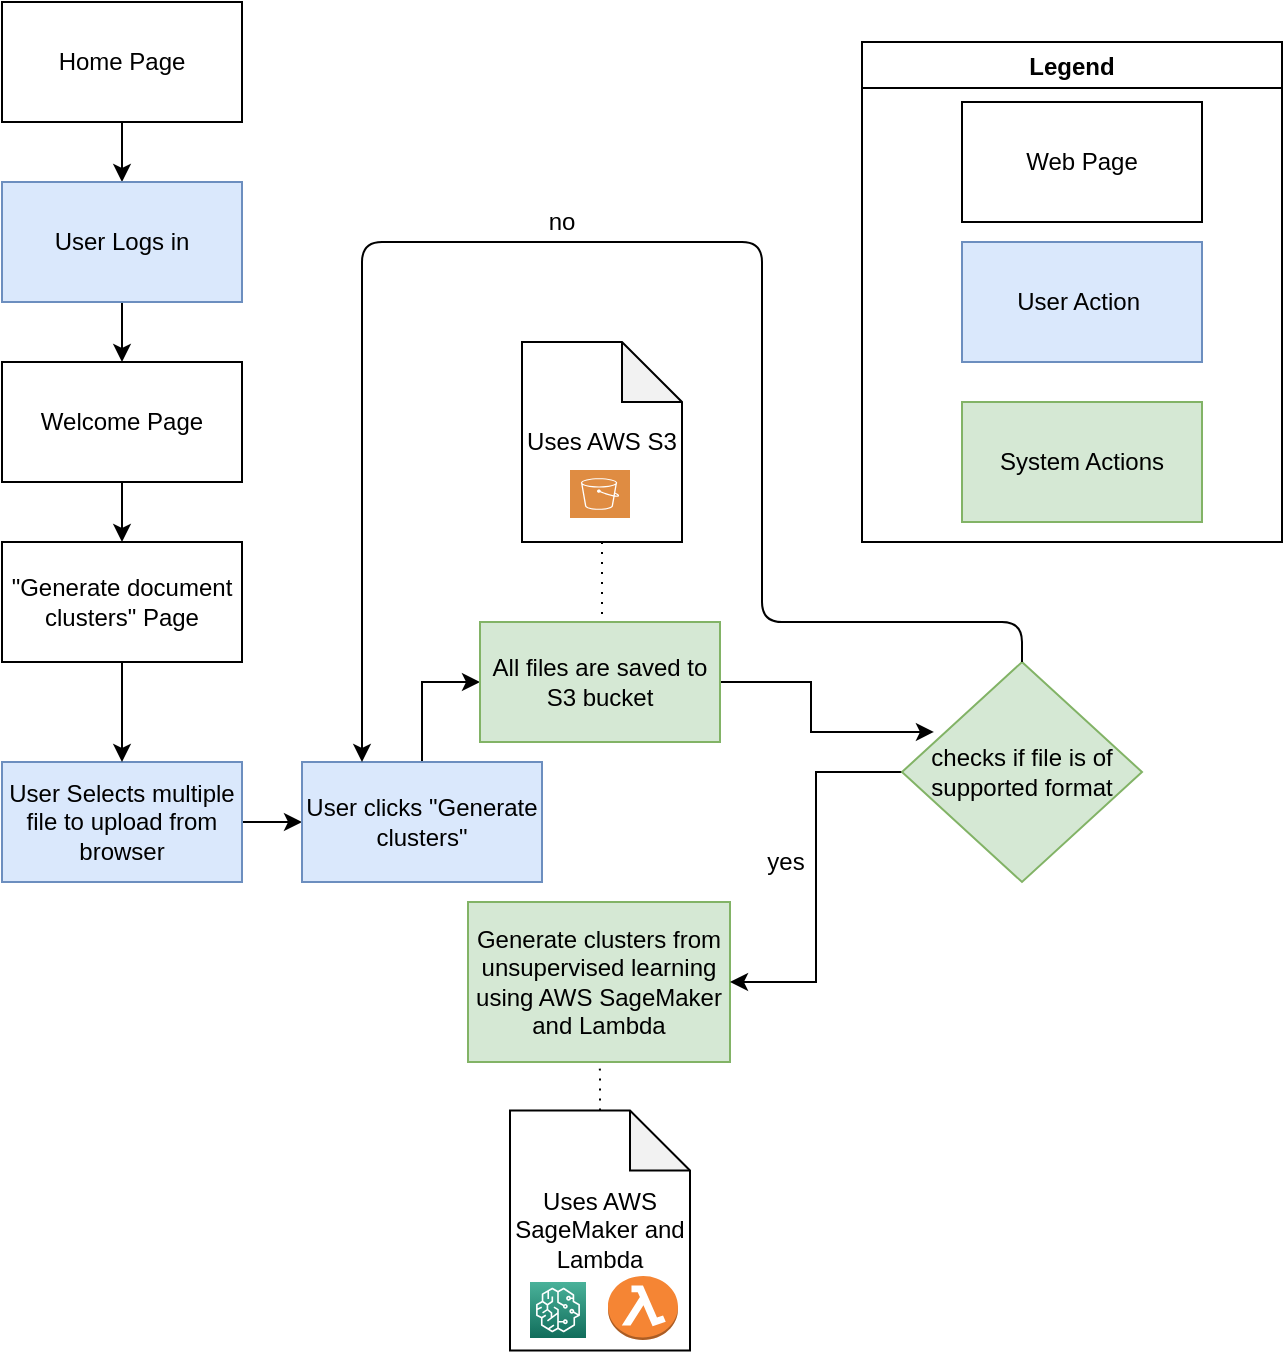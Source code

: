 <mxfile version="13.3.9" type="device"><diagram id="-uY8ORCGU5NZoAsgqFBR" name="Page-1"><mxGraphModel dx="868" dy="520" grid="1" gridSize="10" guides="1" tooltips="1" connect="1" arrows="1" fold="1" page="1" pageScale="1" pageWidth="850" pageHeight="1100" math="0" shadow="0"><root><mxCell id="0"/><mxCell id="1" parent="0"/><mxCell id="UImqx5HM29libAQ-otXr-9" value="" style="edgeStyle=orthogonalEdgeStyle;rounded=0;orthogonalLoop=1;jettySize=auto;html=1;" parent="1" source="UImqx5HM29libAQ-otXr-1" target="UImqx5HM29libAQ-otXr-2" edge="1"><mxGeometry relative="1" as="geometry"/></mxCell><mxCell id="UImqx5HM29libAQ-otXr-1" value="Home Page" style="rounded=0;whiteSpace=wrap;html=1;" parent="1" vertex="1"><mxGeometry x="120" y="20" width="120" height="60" as="geometry"/></mxCell><mxCell id="UImqx5HM29libAQ-otXr-10" value="" style="edgeStyle=orthogonalEdgeStyle;rounded=0;orthogonalLoop=1;jettySize=auto;html=1;" parent="1" source="UImqx5HM29libAQ-otXr-2" target="UImqx5HM29libAQ-otXr-3" edge="1"><mxGeometry relative="1" as="geometry"/></mxCell><mxCell id="UImqx5HM29libAQ-otXr-2" value="User Logs in" style="rounded=0;whiteSpace=wrap;html=1;fillColor=#dae8fc;strokeColor=#6c8ebf;" parent="1" vertex="1"><mxGeometry x="120" y="110" width="120" height="60" as="geometry"/></mxCell><mxCell id="UImqx5HM29libAQ-otXr-67" value="" style="edgeStyle=orthogonalEdgeStyle;rounded=0;orthogonalLoop=1;jettySize=auto;html=1;endArrow=classic;endFill=1;" parent="1" source="UImqx5HM29libAQ-otXr-3" target="UImqx5HM29libAQ-otXr-66" edge="1"><mxGeometry relative="1" as="geometry"/></mxCell><mxCell id="UImqx5HM29libAQ-otXr-3" value="Welcome Page" style="rounded=0;whiteSpace=wrap;html=1;" parent="1" vertex="1"><mxGeometry x="120" y="200" width="120" height="60" as="geometry"/></mxCell><mxCell id="UImqx5HM29libAQ-otXr-12" value="" style="edgeStyle=orthogonalEdgeStyle;rounded=0;orthogonalLoop=1;jettySize=auto;html=1;" parent="1" source="UImqx5HM29libAQ-otXr-5" target="UImqx5HM29libAQ-otXr-6" edge="1"><mxGeometry relative="1" as="geometry"/></mxCell><mxCell id="UImqx5HM29libAQ-otXr-5" value="User Selects multiple file to upload from browser" style="rounded=0;whiteSpace=wrap;html=1;fillColor=#dae8fc;strokeColor=#6c8ebf;" parent="1" vertex="1"><mxGeometry x="120" y="400" width="120" height="60" as="geometry"/></mxCell><mxCell id="UImqx5HM29libAQ-otXr-16" style="edgeStyle=orthogonalEdgeStyle;rounded=0;orthogonalLoop=1;jettySize=auto;html=1;entryX=0;entryY=0.5;entryDx=0;entryDy=0;" parent="1" source="UImqx5HM29libAQ-otXr-6" target="UImqx5HM29libAQ-otXr-8" edge="1"><mxGeometry relative="1" as="geometry"><Array as="points"><mxPoint x="330" y="360"/></Array></mxGeometry></mxCell><mxCell id="UImqx5HM29libAQ-otXr-6" value="User clicks &quot;Generate clusters&quot;" style="rounded=0;whiteSpace=wrap;html=1;fillColor=#dae8fc;strokeColor=#6c8ebf;" parent="1" vertex="1"><mxGeometry x="270" y="400" width="120" height="60" as="geometry"/></mxCell><mxCell id="UImqx5HM29libAQ-otXr-7" value="Generate clusters from unsupervised learning using AWS SageMaker and Lambda" style="rounded=0;whiteSpace=wrap;html=1;fillColor=#d5e8d4;strokeColor=#82b366;" parent="1" vertex="1"><mxGeometry x="353" y="470" width="131" height="80" as="geometry"/></mxCell><mxCell id="qkZMhDLY6OkEnvGHbZc0-4" style="edgeStyle=orthogonalEdgeStyle;rounded=0;orthogonalLoop=1;jettySize=auto;html=1;entryX=0.133;entryY=0.318;entryDx=0;entryDy=0;entryPerimeter=0;endArrow=classic;endFill=1;" edge="1" parent="1" source="UImqx5HM29libAQ-otXr-8" target="UImqx5HM29libAQ-otXr-40"><mxGeometry relative="1" as="geometry"/></mxCell><mxCell id="UImqx5HM29libAQ-otXr-8" value="All files are saved to S3 bucket" style="rounded=0;whiteSpace=wrap;html=1;fillColor=#d5e8d4;strokeColor=#82b366;" parent="1" vertex="1"><mxGeometry x="359" y="330" width="120" height="60" as="geometry"/></mxCell><mxCell id="UImqx5HM29libAQ-otXr-29" value="" style="edgeStyle=orthogonalEdgeStyle;rounded=0;orthogonalLoop=1;jettySize=auto;html=1;dashed=1;dashPattern=1 4;endArrow=none;endFill=0;" parent="1" source="UImqx5HM29libAQ-otXr-26" target="UImqx5HM29libAQ-otXr-8" edge="1"><mxGeometry relative="1" as="geometry"><Array as="points"><mxPoint x="419" y="290"/><mxPoint x="419" y="290"/></Array></mxGeometry></mxCell><mxCell id="UImqx5HM29libAQ-otXr-26" value="Uses AWS S3" style="shape=note;whiteSpace=wrap;html=1;backgroundOutline=1;darkOpacity=0.05;" parent="1" vertex="1"><mxGeometry x="380" y="190" width="80" height="100" as="geometry"/></mxCell><mxCell id="UImqx5HM29libAQ-otXr-30" value="" style="pointerEvents=1;shadow=0;dashed=0;html=1;strokeColor=none;fillColor=#DF8C42;labelPosition=center;verticalLabelPosition=bottom;verticalAlign=top;align=center;outlineConnect=0;shape=mxgraph.veeam2.aws_s3;" parent="1" vertex="1"><mxGeometry x="404" y="254" width="30" height="24" as="geometry"/></mxCell><mxCell id="UImqx5HM29libAQ-otXr-34" value="" style="edgeStyle=orthogonalEdgeStyle;rounded=0;orthogonalLoop=1;jettySize=auto;html=1;dashed=1;dashPattern=1 4;endArrow=none;endFill=0;" parent="1" source="UImqx5HM29libAQ-otXr-31" target="UImqx5HM29libAQ-otXr-7" edge="1"><mxGeometry relative="1" as="geometry"/></mxCell><mxCell id="UImqx5HM29libAQ-otXr-31" value="Uses AWS SageMaker and Lambda" style="shape=note;whiteSpace=wrap;html=1;backgroundOutline=1;darkOpacity=0.05;" parent="1" vertex="1"><mxGeometry x="374" y="574.25" width="90" height="120" as="geometry"/></mxCell><mxCell id="UImqx5HM29libAQ-otXr-35" value="" style="group" parent="1" vertex="1" connectable="0"><mxGeometry x="550" y="40" width="210" height="250" as="geometry"/></mxCell><mxCell id="UImqx5HM29libAQ-otXr-36" value="System Actions" style="rounded=0;whiteSpace=wrap;html=1;fillColor=#d5e8d4;strokeColor=#82b366;" parent="UImqx5HM29libAQ-otXr-35" vertex="1"><mxGeometry x="50" y="180" width="120" height="60" as="geometry"/></mxCell><mxCell id="UImqx5HM29libAQ-otXr-37" value="User Action&amp;nbsp;" style="rounded=0;whiteSpace=wrap;html=1;fillColor=#dae8fc;strokeColor=#6c8ebf;" parent="UImqx5HM29libAQ-otXr-35" vertex="1"><mxGeometry x="50" y="100" width="120" height="60" as="geometry"/></mxCell><mxCell id="UImqx5HM29libAQ-otXr-38" value="Web Page" style="rounded=0;whiteSpace=wrap;html=1;" parent="UImqx5HM29libAQ-otXr-35" vertex="1"><mxGeometry x="50" y="30" width="120" height="60" as="geometry"/></mxCell><mxCell id="UImqx5HM29libAQ-otXr-39" value="Legend" style="swimlane;" parent="UImqx5HM29libAQ-otXr-35" vertex="1"><mxGeometry width="210" height="250" as="geometry"><mxRectangle width="80" height="23" as="alternateBounds"/></mxGeometry></mxCell><mxCell id="qkZMhDLY6OkEnvGHbZc0-2" style="edgeStyle=orthogonalEdgeStyle;rounded=0;orthogonalLoop=1;jettySize=auto;html=1;entryX=1;entryY=0.5;entryDx=0;entryDy=0;endArrow=classic;endFill=1;" edge="1" parent="1" source="UImqx5HM29libAQ-otXr-40" target="UImqx5HM29libAQ-otXr-7"><mxGeometry relative="1" as="geometry"/></mxCell><mxCell id="UImqx5HM29libAQ-otXr-40" value="checks if file is of supported format" style="rhombus;whiteSpace=wrap;html=1;fillColor=#d5e8d4;strokeColor=#82b366;" parent="1" vertex="1"><mxGeometry x="570" y="350" width="120" height="110" as="geometry"/></mxCell><mxCell id="UImqx5HM29libAQ-otXr-60" value="" style="endArrow=classic;html=1;entryX=0.25;entryY=0;entryDx=0;entryDy=0;exitX=0.5;exitY=0;exitDx=0;exitDy=0;" parent="1" source="UImqx5HM29libAQ-otXr-40" target="UImqx5HM29libAQ-otXr-6" edge="1"><mxGeometry width="50" height="50" relative="1" as="geometry"><mxPoint x="630" y="330" as="sourcePoint"/><mxPoint x="570" y="300" as="targetPoint"/><Array as="points"><mxPoint x="630" y="330"/><mxPoint x="500" y="330"/><mxPoint x="500" y="140"/><mxPoint x="300" y="140"/></Array></mxGeometry></mxCell><mxCell id="UImqx5HM29libAQ-otXr-61" value="no" style="text;html=1;strokeColor=none;fillColor=none;align=center;verticalAlign=middle;whiteSpace=wrap;rounded=0;" parent="1" vertex="1"><mxGeometry x="380" y="120" width="40" height="20" as="geometry"/></mxCell><mxCell id="UImqx5HM29libAQ-otXr-68" value="" style="edgeStyle=orthogonalEdgeStyle;rounded=0;orthogonalLoop=1;jettySize=auto;html=1;endArrow=classic;endFill=1;" parent="1" source="UImqx5HM29libAQ-otXr-66" target="UImqx5HM29libAQ-otXr-5" edge="1"><mxGeometry relative="1" as="geometry"/></mxCell><mxCell id="UImqx5HM29libAQ-otXr-66" value="&quot;Generate document clusters&quot; Page" style="rounded=0;whiteSpace=wrap;html=1;" parent="1" vertex="1"><mxGeometry x="120" y="290" width="120" height="60" as="geometry"/></mxCell><mxCell id="UImqx5HM29libAQ-otXr-69" value="" style="outlineConnect=0;fontColor=#232F3E;gradientColor=#4AB29A;gradientDirection=north;fillColor=#116D5B;strokeColor=#ffffff;dashed=0;verticalLabelPosition=bottom;verticalAlign=top;align=center;html=1;fontSize=12;fontStyle=0;aspect=fixed;shape=mxgraph.aws4.resourceIcon;resIcon=mxgraph.aws4.sagemaker;" parent="1" vertex="1"><mxGeometry x="384" y="660" width="28" height="28" as="geometry"/></mxCell><mxCell id="UImqx5HM29libAQ-otXr-70" value="" style="outlineConnect=0;dashed=0;verticalLabelPosition=bottom;verticalAlign=top;align=center;html=1;shape=mxgraph.aws3.lambda_function;fillColor=#F58534;gradientColor=none;" parent="1" vertex="1"><mxGeometry x="423" y="657" width="35" height="32" as="geometry"/></mxCell><mxCell id="qkZMhDLY6OkEnvGHbZc0-3" value="yes" style="text;html=1;strokeColor=none;fillColor=none;align=center;verticalAlign=middle;whiteSpace=wrap;rounded=0;" vertex="1" parent="1"><mxGeometry x="492" y="440" width="40" height="20" as="geometry"/></mxCell></root></mxGraphModel></diagram></mxfile>